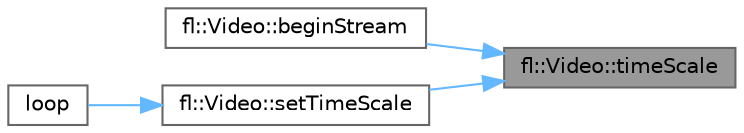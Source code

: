 digraph "fl::Video::timeScale"
{
 // LATEX_PDF_SIZE
  bgcolor="transparent";
  edge [fontname=Helvetica,fontsize=10,labelfontname=Helvetica,labelfontsize=10];
  node [fontname=Helvetica,fontsize=10,shape=box,height=0.2,width=0.4];
  rankdir="RL";
  Node1 [id="Node000001",label="fl::Video::timeScale",height=0.2,width=0.4,color="gray40", fillcolor="grey60", style="filled", fontcolor="black",tooltip=" "];
  Node1 -> Node2 [id="edge1_Node000001_Node000002",dir="back",color="steelblue1",style="solid",tooltip=" "];
  Node2 [id="Node000002",label="fl::Video::beginStream",height=0.2,width=0.4,color="grey40", fillcolor="white", style="filled",URL="$d0/d4b/classfl_1_1_video_a61259028f047a368f52a0be596bedd0f.html#a61259028f047a368f52a0be596bedd0f",tooltip=" "];
  Node1 -> Node3 [id="edge2_Node000001_Node000003",dir="back",color="steelblue1",style="solid",tooltip=" "];
  Node3 [id="Node000003",label="fl::Video::setTimeScale",height=0.2,width=0.4,color="grey40", fillcolor="white", style="filled",URL="$d0/d4b/classfl_1_1_video_aa57f4eb0735d8b07f69c7d86318ddd0c.html#aa57f4eb0735d8b07f69c7d86318ddd0c",tooltip=" "];
  Node3 -> Node4 [id="edge3_Node000003_Node000004",dir="back",color="steelblue1",style="solid",tooltip=" "];
  Node4 [id="Node000004",label="loop",height=0.2,width=0.4,color="grey40", fillcolor="white", style="filled",URL="$d7/d35/_fx_sd_card_8ino_afe461d27b9c48d5921c00d521181f12f.html#afe461d27b9c48d5921c00d521181f12f",tooltip=" "];
}

